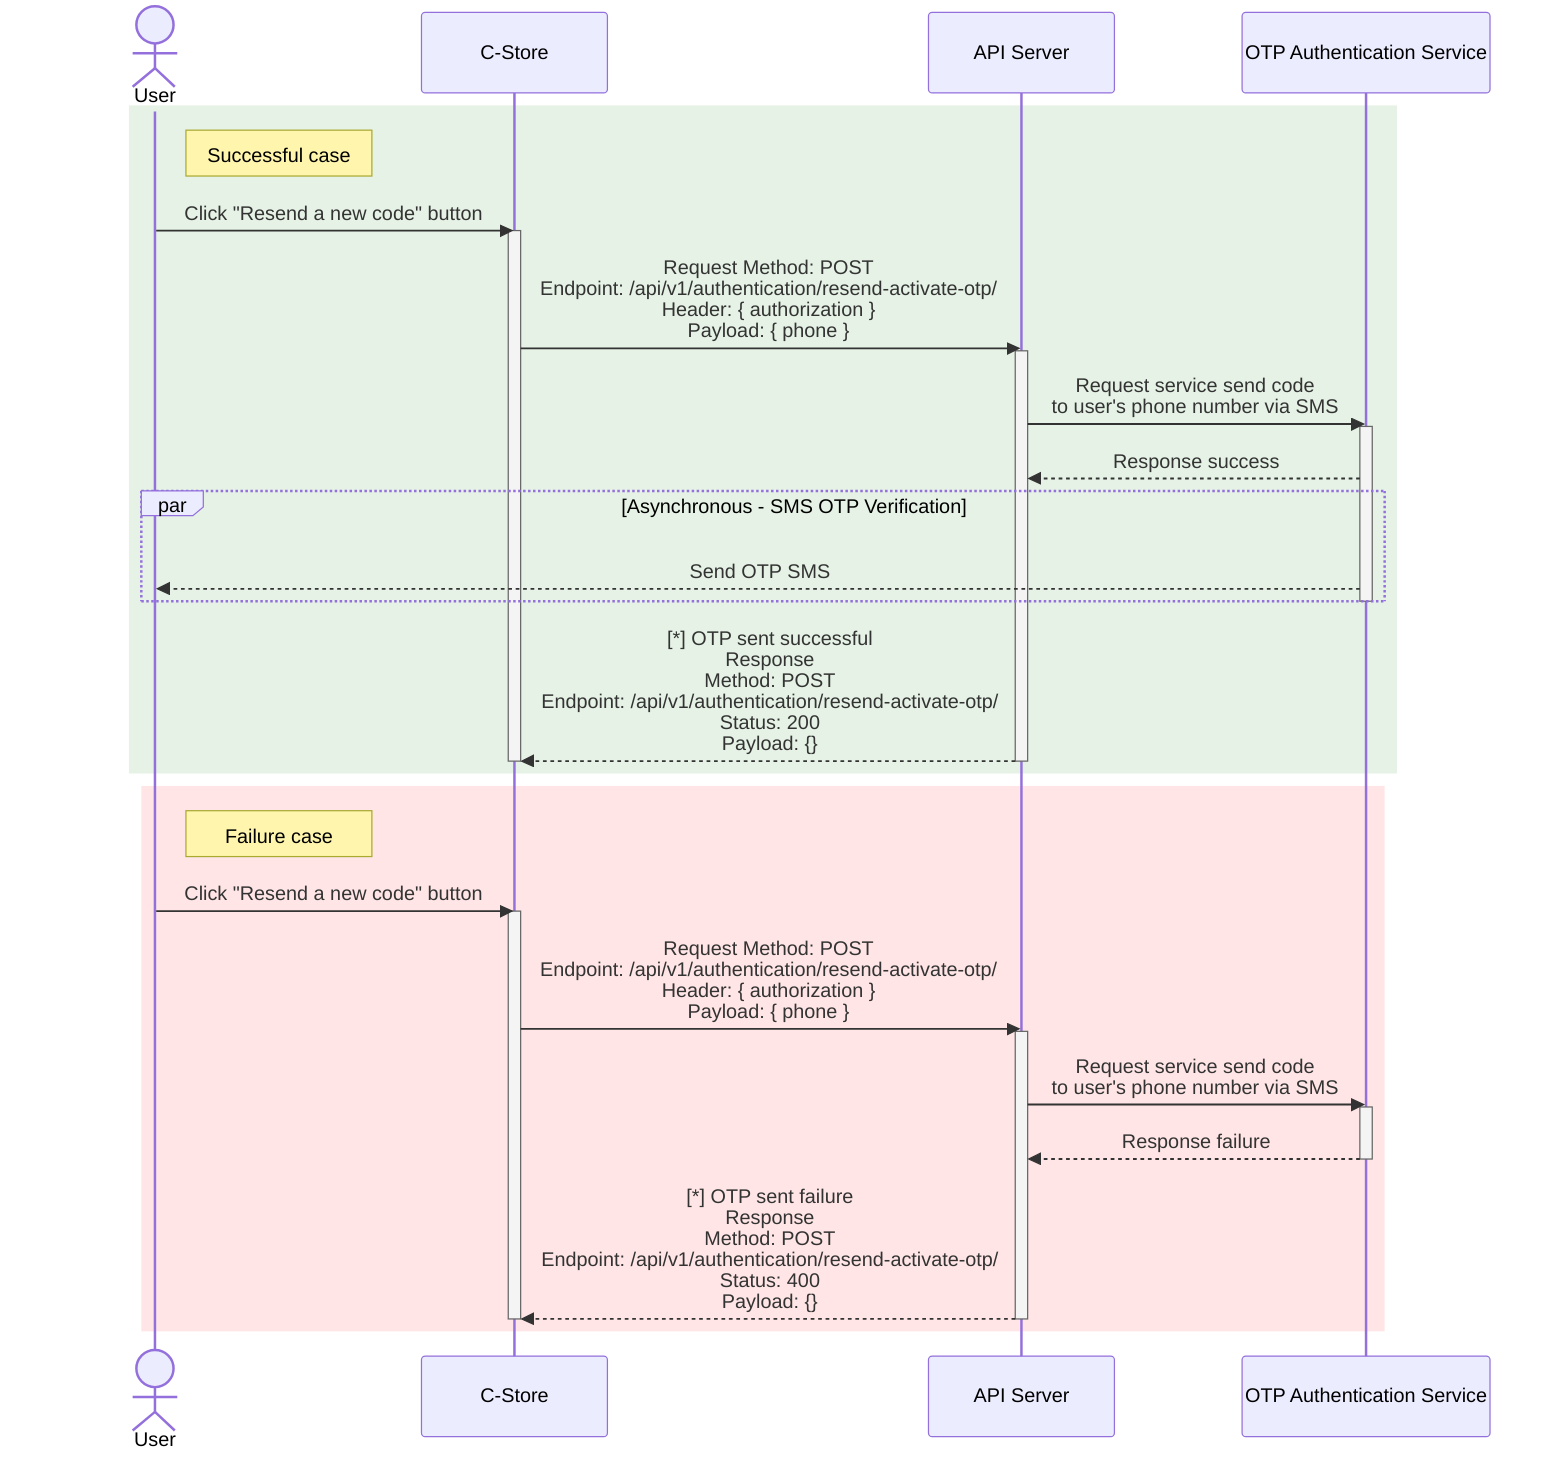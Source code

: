 sequenceDiagram
    actor User
    participant C-Store
    participant API Server
    participant OTP Authentication Service

    rect rgb(0, 128, 0, 0.1)
        Note right of User: Successful case
        User->>C-Store: Click "Resend a new code" button
        activate C-Store
        C-Store->>API Server: Request Method: POST<br>Endpoint: /api/v1/authentication/resend-activate-otp/<br>Header: { authorization }<br>Payload: { phone }
        activate API Server
        API Server->>OTP Authentication Service: Request service send code<br>to user's phone number via SMS
        activate OTP Authentication Service
        OTP Authentication Service-->>API Server: Response success
        
        par Asynchronous - SMS OTP Verification
            OTP Authentication Service-->>User: Send OTP SMS
        end
        
        deactivate OTP Authentication Service
        API Server-->>C-Store: [*] OTP sent successful<br>Response<br>Method: POST<br>Endpoint: /api/v1/authentication/resend-activate-otp/<br>Status: 200<br>Payload: {}
        deactivate API Server
        deactivate C-Store
    end
    
    rect rgb(255, 0, 0, 0.1)
        Note right of User: Failure case
        User->>C-Store: Click "Resend a new code" button
        activate C-Store
        C-Store->>API Server: Request Method: POST<br>Endpoint: /api/v1/authentication/resend-activate-otp/<br>Header: { authorization }<br>Payload: { phone }
        activate API Server
        API Server->>OTP Authentication Service: Request service send code<br>to user's phone number via SMS
        activate OTP Authentication Service
        OTP Authentication Service-->>API Server: Response failure
        deactivate OTP Authentication Service
        API Server-->>C-Store: [*] OTP sent failure<br>Response<br>Method: POST<br>Endpoint: /api/v1/authentication/resend-activate-otp/<br>Status: 400<br>Payload: {}
        deactivate API Server
        deactivate C-Store
    end